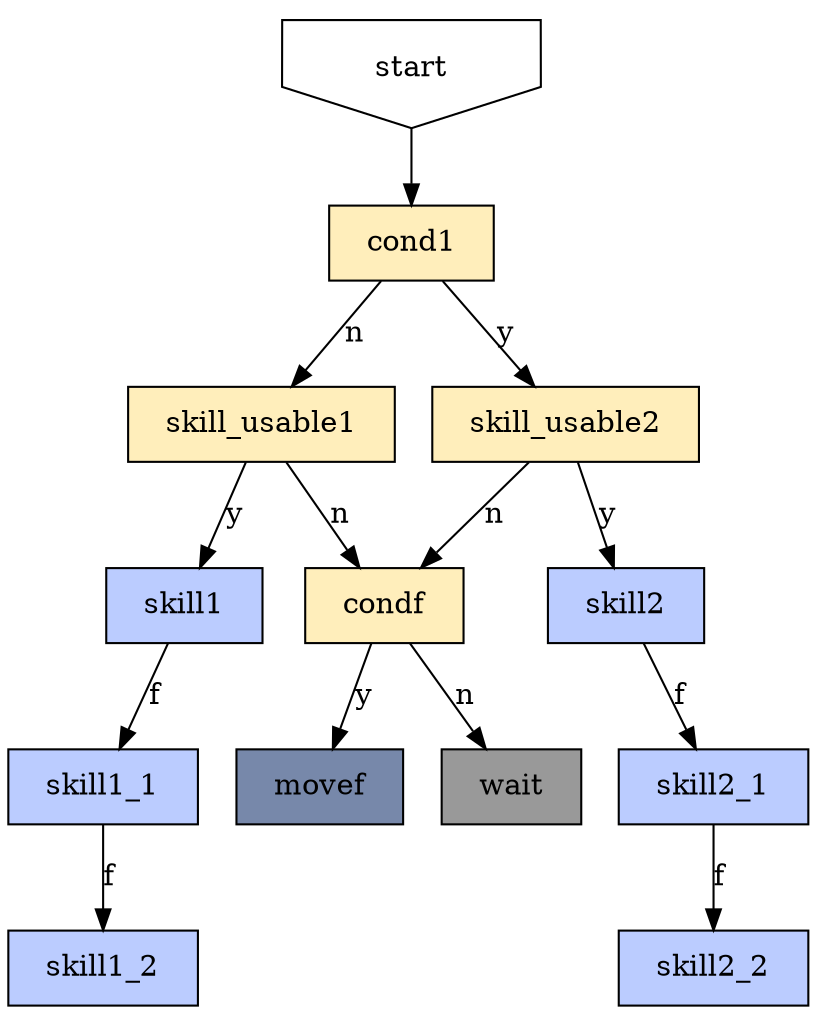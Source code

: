 digraph {
	fixedsize=true;
	concentrate=true;
	node [shape=rect margin="0.25,0.125"];
	start [shape=invhouse];

	node [style=filled fillcolor="#FFEEBB"]; # cond
	cond1 [tooltip="hp?op=ebigger&value=45"]; # hp >= 45%
	condf [tooltip="!pos?pos=front"]; # not at front
	skill_usable1 [tooltip="check?type=skill&slot=1&kind=usable"]; # active 1 usable
	skill_usable2 [tooltip="check?type=skill&slot=2&kind=usable"]; # active 2 usable

	node [fillcolor="#BBCCFF"];
	skill1 [tooltip="skill?slot=1&target=light"]; # use active 1 to light firest
	skill1_1 [tooltip="skill?slot=1&target=heavy"]; # use active 1 to heavy second
	skill1_2 [tooltip="skill?slot=1&target=near"]; # use active 1 to near then
	skill2 [tooltip="skill?slot=2&target=heavy"]; # use active 2 to heavy first
	skill2_1 [tooltip="skill?slot=2&target=light"]; # use active 2 to light second
	skill2_2 [tooltip="skill?slot=2&target=near"]; # use active 2 to near then

	node [fillcolor="#7788aa"];
	movef [tooltip="move?pos=front"]; # move to front
	wait [tooltip="wait" fillcolor="#999999"]; # wait

	start -> cond1;

	cond1 -> skill_usable2 [label="y"];
	cond1 -> skill_usable1 [label="n"];

	skill_usable2 -> skill2 [label="y"];
	skill_usable2 -> condf [label="n"];
	skill2 -> skill2_1 -> skill2_2 [label="f"];

	condf -> movef [label="y"];
	condf -> wait [label="n"];

	skill_usable1 -> skill1 [label="y"];
	skill_usable1 -> condf [label="n"];
	skill1 -> skill1_1 -> skill1_2 [label="f"];
}